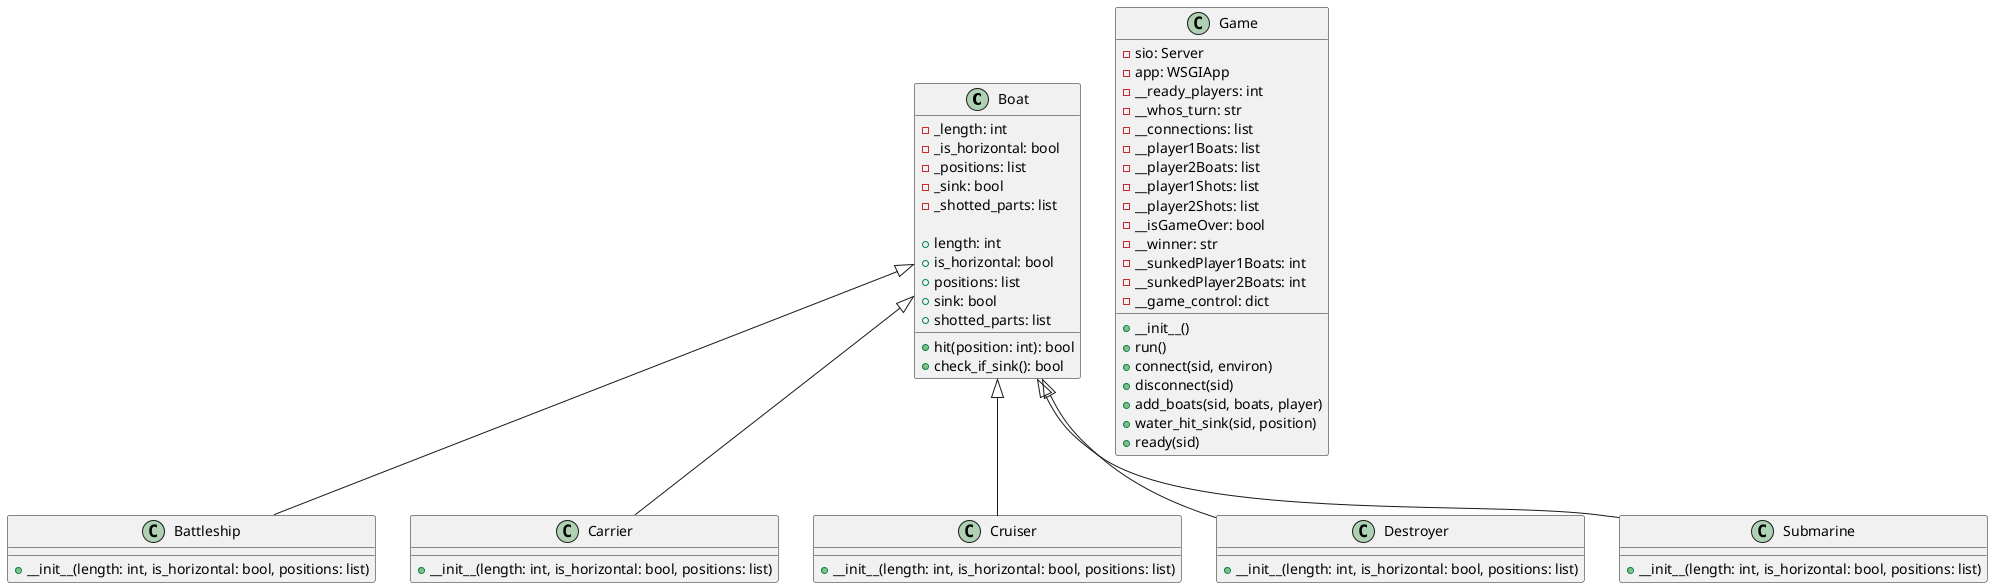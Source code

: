 @startuml diagramas de clases del backend
class Boat {
    -_length: int
    -_is_horizontal: bool
    -_positions: list
    -_sink: bool
    -_shotted_parts: list

    +length: int
    +is_horizontal: bool
    +positions: list
    +sink: bool
    +shotted_parts: list
    +hit(position: int): bool
    +check_if_sink(): bool
}

class Battleship {
    +__init__(length: int, is_horizontal: bool, positions: list)
}

class Carrier {
    +__init__(length: int, is_horizontal: bool, positions: list)
}

class Cruiser {
    +__init__(length: int, is_horizontal: bool, positions: list)
}

class Destroyer {
    +__init__(length: int, is_horizontal: bool, positions: list)
}

class Submarine {
    +__init__(length: int, is_horizontal: bool, positions: list)
}

class Game {
    -sio: Server
    -app: WSGIApp
    -__ready_players: int
    -__whos_turn: str
    -__connections: list
    -__player1Boats: list
    -__player2Boats: list
    -__player1Shots: list
    -__player2Shots: list
    -__isGameOver: bool
    -__winner: str
    -__sunkedPlayer1Boats: int
    -__sunkedPlayer2Boats: int
    -__game_control: dict

    +__init__()
    +run()
    +connect(sid, environ)
    +disconnect(sid)
    +add_boats(sid, boats, player)
    +water_hit_sink(sid, position)
    +ready(sid)
}

Boat <|-- Battleship
Boat <|-- Carrier
Boat <|-- Cruiser
Boat <|-- Destroyer
Boat <|-- Submarine
@enduml